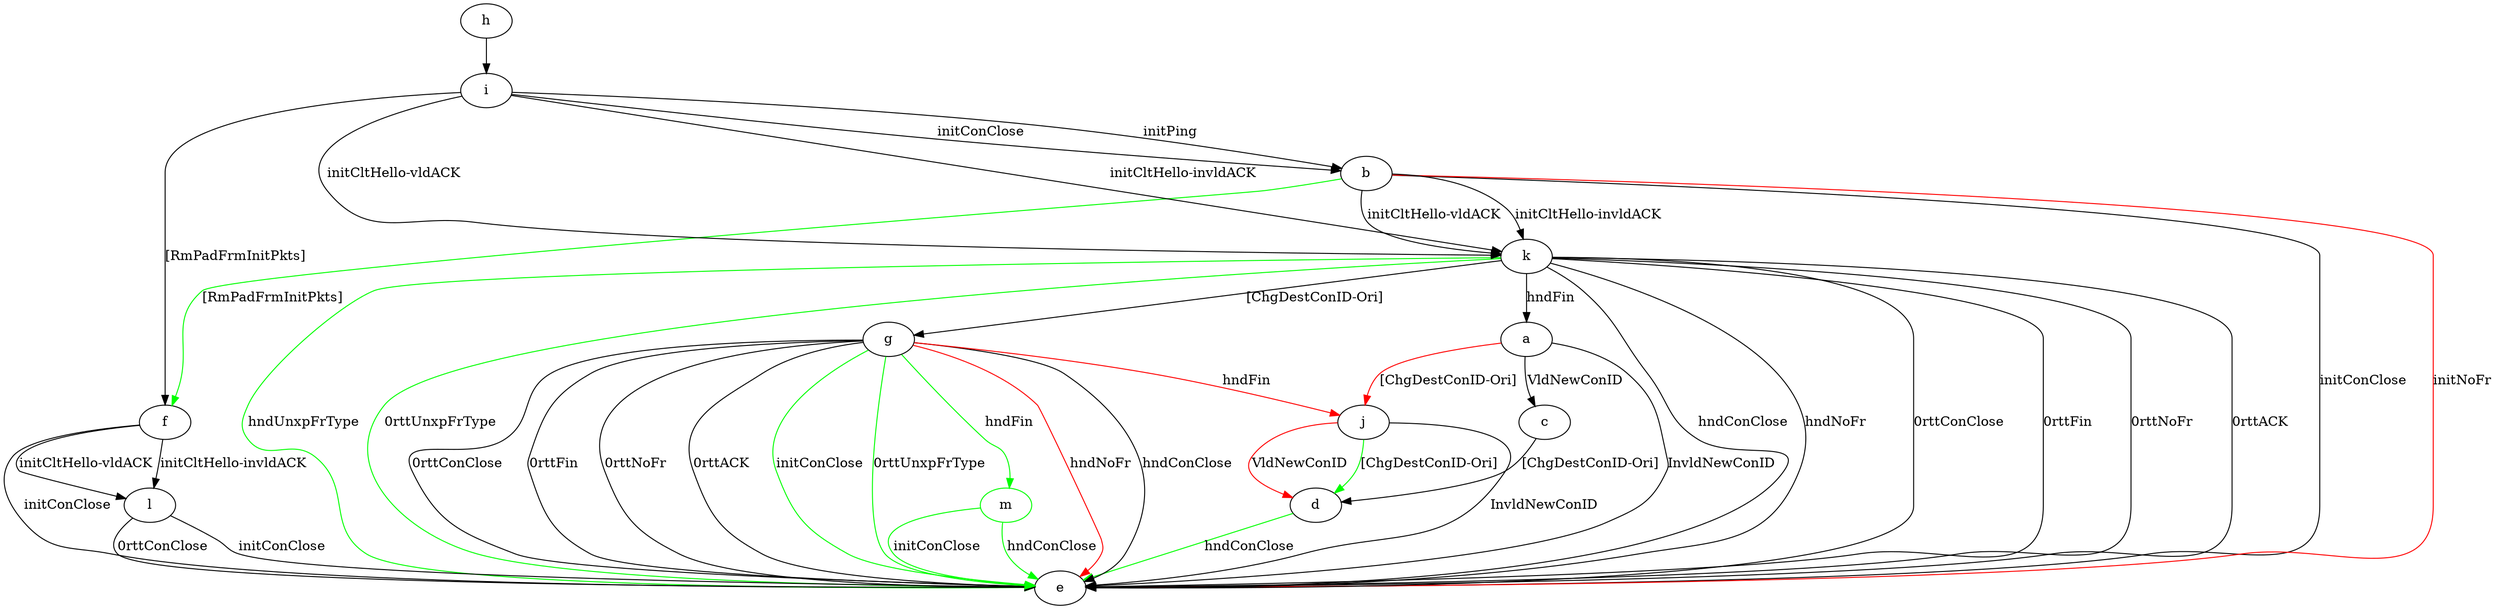 digraph "" {
	a -> c	[key=0,
		label="VldNewConID "];
	a -> e	[key=0,
		label="InvldNewConID "];
	a -> j	[key=0,
		color=red,
		label="[ChgDestConID-Ori] "];
	b -> e	[key=0,
		label="initConClose "];
	b -> e	[key=1,
		color=red,
		label="initNoFr "];
	b -> f	[key=0,
		color=green,
		label="[RmPadFrmInitPkts] "];
	b -> k	[key=0,
		label="initCltHello-vldACK "];
	b -> k	[key=1,
		label="initCltHello-invldACK "];
	c -> d	[key=0,
		label="[ChgDestConID-Ori] "];
	d -> e	[key=0,
		color=green,
		label="hndConClose "];
	f -> e	[key=0,
		label="initConClose "];
	f -> l	[key=0,
		label="initCltHello-vldACK "];
	f -> l	[key=1,
		label="initCltHello-invldACK "];
	g -> e	[key=0,
		label="hndConClose "];
	g -> e	[key=1,
		label="0rttConClose "];
	g -> e	[key=2,
		label="0rttFin "];
	g -> e	[key=3,
		label="0rttNoFr "];
	g -> e	[key=4,
		label="0rttACK "];
	g -> e	[key=5,
		color=green,
		label="initConClose "];
	g -> e	[key=6,
		color=green,
		label="0rttUnxpFrType "];
	g -> e	[key=7,
		color=red,
		label="hndNoFr "];
	g -> j	[key=0,
		color=red,
		label="hndFin "];
	m	[color=green];
	g -> m	[key=0,
		color=green,
		label="hndFin "];
	h -> i	[key=0];
	i -> b	[key=0,
		label="initPing "];
	i -> b	[key=1,
		label="initConClose "];
	i -> f	[key=0,
		label="[RmPadFrmInitPkts] "];
	i -> k	[key=0,
		label="initCltHello-vldACK "];
	i -> k	[key=1,
		label="initCltHello-invldACK "];
	j -> d	[key=0,
		color=green,
		label="[ChgDestConID-Ori] "];
	j -> d	[key=1,
		color=red,
		label="VldNewConID "];
	j -> e	[key=0,
		label="InvldNewConID "];
	k -> a	[key=0,
		label="hndFin "];
	k -> e	[key=0,
		label="hndConClose "];
	k -> e	[key=1,
		label="hndNoFr "];
	k -> e	[key=2,
		label="0rttConClose "];
	k -> e	[key=3,
		label="0rttFin "];
	k -> e	[key=4,
		label="0rttNoFr "];
	k -> e	[key=5,
		label="0rttACK "];
	k -> e	[key=6,
		color=green,
		label="hndUnxpFrType "];
	k -> e	[key=7,
		color=green,
		label="0rttUnxpFrType "];
	k -> g	[key=0,
		label="[ChgDestConID-Ori] "];
	l -> e	[key=0,
		label="initConClose "];
	l -> e	[key=1,
		label="0rttConClose "];
	m -> e	[key=0,
		color=green,
		label="initConClose "];
	m -> e	[key=1,
		color=green,
		label="hndConClose "];
}
